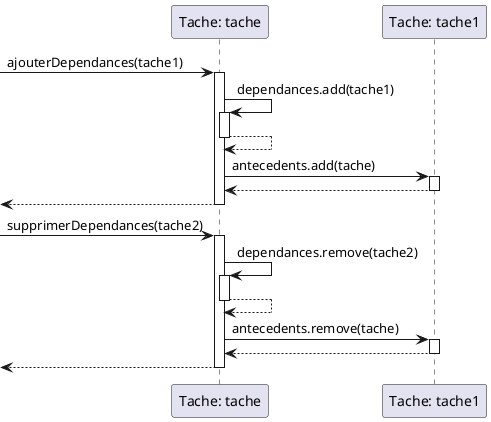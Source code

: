 @startuml
participant "Tache: tache" as T1
participant "Tache: tache1" as T2

-> T1 : ajouterDependances(tache1)
activate T1
T1 -> T1 : dependances.add(tache1)
activate T1
T1 --> T1
deactivate T1
T1 -> T2 : antecedents.add(tache)
activate T2
T2 --> T1
deactivate T2
<-- T1
deactivate T1

-> T1 :  supprimerDependances(tache2)
activate T1
T1 -> T1 : dependances.remove(tache2)
activate T1
T1 --> T1
deactivate T1
T1 -> T2 : antecedents.remove(tache)
activate T2
T2 --> T1
deactivate T2
<-- T1
deactivate T1
@enduml